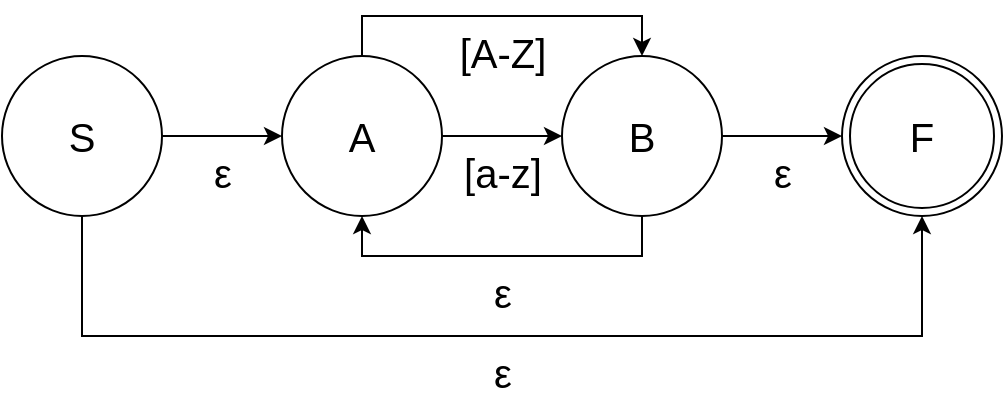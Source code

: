 <mxfile version="10.7.7" type="device"><diagram id="Cx7z8vA0UHoBSA7at_AG" name="Page-1"><mxGraphModel dx="1394" dy="747" grid="1" gridSize="10" guides="1" tooltips="1" connect="1" arrows="1" fold="1" page="1" pageScale="1" pageWidth="827" pageHeight="1169" math="0" shadow="0"><root><mxCell id="0"/><mxCell id="1" parent="0"/><mxCell id="fkXB4IhUIuQRAC3rqQto-5" value="ε" style="edgeStyle=orthogonalEdgeStyle;rounded=0;orthogonalLoop=1;jettySize=auto;html=1;exitX=1;exitY=0.5;exitDx=0;exitDy=0;entryX=0;entryY=0.5;entryDx=0;entryDy=0;fontSize=20;labelPosition=center;verticalLabelPosition=bottom;align=center;verticalAlign=top;" parent="1" source="fkXB4IhUIuQRAC3rqQto-1" target="fkXB4IhUIuQRAC3rqQto-2" edge="1"><mxGeometry relative="1" as="geometry"/></mxCell><mxCell id="fkXB4IhUIuQRAC3rqQto-10" value="ε" style="edgeStyle=orthogonalEdgeStyle;rounded=0;orthogonalLoop=1;jettySize=auto;html=1;exitX=0.5;exitY=1;exitDx=0;exitDy=0;fontSize=20;labelPosition=center;verticalLabelPosition=bottom;align=center;verticalAlign=top;entryX=0.5;entryY=1;entryDx=0;entryDy=0;" parent="1" source="fkXB4IhUIuQRAC3rqQto-1" target="Mb7t5zHGHyOuTchCYheR-1" edge="1"><mxGeometry relative="1" as="geometry"><Array as="points"><mxPoint x="60" y="180"/><mxPoint x="480" y="180"/></Array><mxPoint x="480" y="120" as="targetPoint"/></mxGeometry></mxCell><mxCell id="fkXB4IhUIuQRAC3rqQto-1" value="S" style="ellipse;whiteSpace=wrap;html=1;aspect=fixed;fontSize=20;" parent="1" vertex="1"><mxGeometry x="20" y="40" width="80" height="80" as="geometry"/></mxCell><mxCell id="fkXB4IhUIuQRAC3rqQto-6" value="[a-z]" style="edgeStyle=orthogonalEdgeStyle;rounded=0;orthogonalLoop=1;jettySize=auto;html=1;exitX=1;exitY=0.5;exitDx=0;exitDy=0;fontSize=20;labelPosition=center;verticalLabelPosition=bottom;align=center;verticalAlign=top;" parent="1" source="fkXB4IhUIuQRAC3rqQto-2" target="fkXB4IhUIuQRAC3rqQto-3" edge="1"><mxGeometry relative="1" as="geometry"/></mxCell><mxCell id="fkXB4IhUIuQRAC3rqQto-12" value="[A-Z]" style="edgeStyle=orthogonalEdgeStyle;rounded=0;orthogonalLoop=1;jettySize=auto;html=1;exitX=0.5;exitY=0;exitDx=0;exitDy=0;entryX=0.5;entryY=0;entryDx=0;entryDy=0;fontSize=20;labelPosition=center;verticalLabelPosition=bottom;align=center;verticalAlign=top;" parent="1" source="fkXB4IhUIuQRAC3rqQto-2" target="fkXB4IhUIuQRAC3rqQto-3" edge="1"><mxGeometry relative="1" as="geometry"/></mxCell><mxCell id="fkXB4IhUIuQRAC3rqQto-2" value="A" style="ellipse;whiteSpace=wrap;html=1;aspect=fixed;fontSize=20;" parent="1" vertex="1"><mxGeometry x="160" y="40" width="80" height="80" as="geometry"/></mxCell><mxCell id="fkXB4IhUIuQRAC3rqQto-7" value="ε" style="edgeStyle=orthogonalEdgeStyle;rounded=0;orthogonalLoop=1;jettySize=auto;html=1;exitX=1;exitY=0.5;exitDx=0;exitDy=0;fontSize=20;labelPosition=center;verticalLabelPosition=bottom;align=center;verticalAlign=top;entryX=0;entryY=0.5;entryDx=0;entryDy=0;" parent="1" source="fkXB4IhUIuQRAC3rqQto-3" target="Mb7t5zHGHyOuTchCYheR-1" edge="1"><mxGeometry relative="1" as="geometry"><mxPoint x="440" y="80" as="targetPoint"/></mxGeometry></mxCell><mxCell id="fkXB4IhUIuQRAC3rqQto-9" value="ε" style="edgeStyle=orthogonalEdgeStyle;rounded=0;orthogonalLoop=1;jettySize=auto;html=1;exitX=0.5;exitY=1;exitDx=0;exitDy=0;entryX=0.5;entryY=1;entryDx=0;entryDy=0;fontSize=20;labelPosition=center;verticalLabelPosition=bottom;align=center;verticalAlign=top;" parent="1" source="fkXB4IhUIuQRAC3rqQto-3" target="fkXB4IhUIuQRAC3rqQto-2" edge="1"><mxGeometry relative="1" as="geometry"/></mxCell><mxCell id="fkXB4IhUIuQRAC3rqQto-3" value="B" style="ellipse;whiteSpace=wrap;html=1;aspect=fixed;fontSize=20;" parent="1" vertex="1"><mxGeometry x="300" y="40" width="80" height="80" as="geometry"/></mxCell><mxCell id="Mb7t5zHGHyOuTchCYheR-1" value="F" style="ellipse;shape=doubleEllipse;whiteSpace=wrap;html=1;aspect=fixed;fontSize=20;" vertex="1" parent="1"><mxGeometry x="440" y="40" width="80" height="80" as="geometry"/></mxCell></root></mxGraphModel></diagram></mxfile>